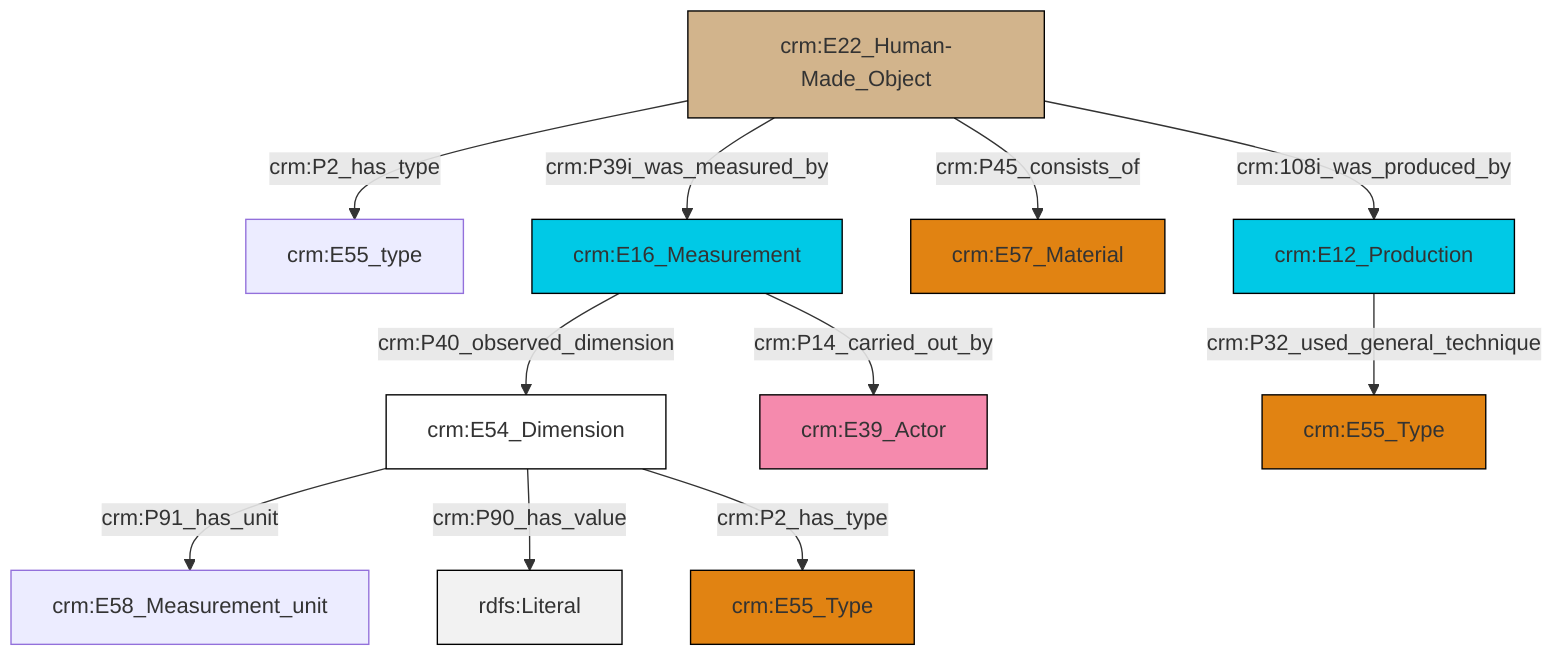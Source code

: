 graph TD
classDef Literal fill:#f2f2f2,stroke:#000000;
classDef CRM_Entity fill:#FFFFFF,stroke:#000000;
classDef Temporal_Entity fill:#00C9E6, stroke:#000000;
classDef Type fill:#E18312, stroke:#000000;
classDef Time-Span fill:#2C9C91, stroke:#000000;
classDef Appellation fill:#FFEB7F, stroke:#000000;
classDef Place fill:#008836, stroke:#000000;
classDef Persistent_Item fill:#B266B2, stroke:#000000;
classDef Conceptual_Object fill:#FFD700, stroke:#000000;
classDef Physical_Thing fill:#D2B48C, stroke:#000000;
classDef Actor fill:#f58aad, stroke:#000000;
classDef PC_Classes fill:#4ce600, stroke:#000000;
classDef Multi fill:#cccccc,stroke:#000000;

0["crm:E54_Dimension"]:::CRM_Entity -->|crm:P91_has_unit| 1["crm:E58_Measurement_unit"]:::Default
4["crm:E22_Human-Made_Object"]:::Physical_Thing -->|crm:P2_has_type| 5["crm:E55_type"]:::Default
2["crm:E12_Production"]:::Temporal_Entity -->|crm:P32_used_general_technique| 7["crm:E55_Type"]:::Type
4["crm:E22_Human-Made_Object"]:::Physical_Thing -->|crm:P39i_was_measured_by| 10["crm:E16_Measurement"]:::Temporal_Entity
10["crm:E16_Measurement"]:::Temporal_Entity -->|crm:P40_observed_dimension| 0["crm:E54_Dimension"]:::CRM_Entity
0["crm:E54_Dimension"]:::CRM_Entity -->|crm:P90_has_value| 17[rdfs:Literal]:::Literal
4["crm:E22_Human-Made_Object"]:::Physical_Thing -->|crm:P45_consists_of| 11["crm:E57_Material"]:::Type
4["crm:E22_Human-Made_Object"]:::Physical_Thing -->|crm:108i_was_produced_by| 2["crm:E12_Production"]:::Temporal_Entity
0["crm:E54_Dimension"]:::CRM_Entity -->|crm:P2_has_type| 13["crm:E55_Type"]:::Type
10["crm:E16_Measurement"]:::Temporal_Entity -->|crm:P14_carried_out_by| 15["crm:E39_Actor"]:::Actor